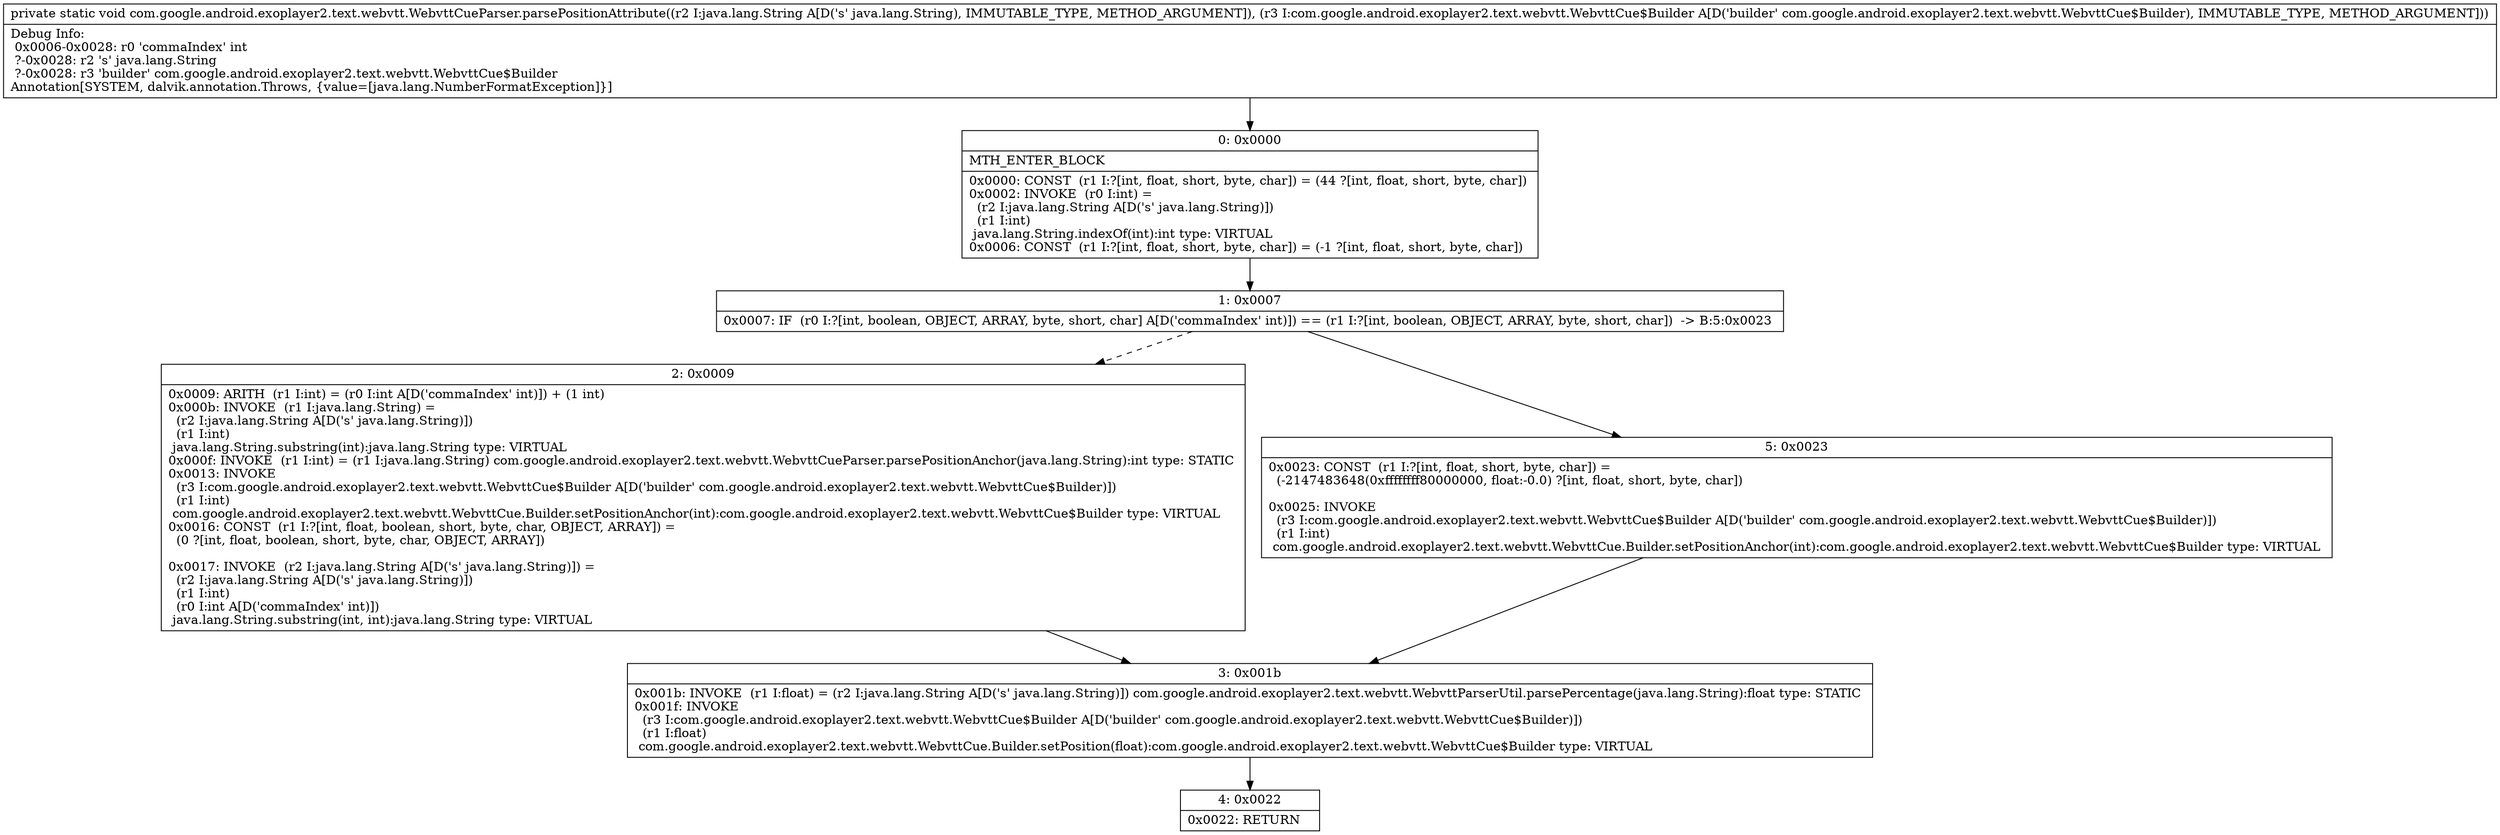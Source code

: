 digraph "CFG forcom.google.android.exoplayer2.text.webvtt.WebvttCueParser.parsePositionAttribute(Ljava\/lang\/String;Lcom\/google\/android\/exoplayer2\/text\/webvtt\/WebvttCue$Builder;)V" {
Node_0 [shape=record,label="{0\:\ 0x0000|MTH_ENTER_BLOCK\l|0x0000: CONST  (r1 I:?[int, float, short, byte, char]) = (44 ?[int, float, short, byte, char]) \l0x0002: INVOKE  (r0 I:int) = \l  (r2 I:java.lang.String A[D('s' java.lang.String)])\l  (r1 I:int)\l java.lang.String.indexOf(int):int type: VIRTUAL \l0x0006: CONST  (r1 I:?[int, float, short, byte, char]) = (\-1 ?[int, float, short, byte, char]) \l}"];
Node_1 [shape=record,label="{1\:\ 0x0007|0x0007: IF  (r0 I:?[int, boolean, OBJECT, ARRAY, byte, short, char] A[D('commaIndex' int)]) == (r1 I:?[int, boolean, OBJECT, ARRAY, byte, short, char])  \-\> B:5:0x0023 \l}"];
Node_2 [shape=record,label="{2\:\ 0x0009|0x0009: ARITH  (r1 I:int) = (r0 I:int A[D('commaIndex' int)]) + (1 int) \l0x000b: INVOKE  (r1 I:java.lang.String) = \l  (r2 I:java.lang.String A[D('s' java.lang.String)])\l  (r1 I:int)\l java.lang.String.substring(int):java.lang.String type: VIRTUAL \l0x000f: INVOKE  (r1 I:int) = (r1 I:java.lang.String) com.google.android.exoplayer2.text.webvtt.WebvttCueParser.parsePositionAnchor(java.lang.String):int type: STATIC \l0x0013: INVOKE  \l  (r3 I:com.google.android.exoplayer2.text.webvtt.WebvttCue$Builder A[D('builder' com.google.android.exoplayer2.text.webvtt.WebvttCue$Builder)])\l  (r1 I:int)\l com.google.android.exoplayer2.text.webvtt.WebvttCue.Builder.setPositionAnchor(int):com.google.android.exoplayer2.text.webvtt.WebvttCue$Builder type: VIRTUAL \l0x0016: CONST  (r1 I:?[int, float, boolean, short, byte, char, OBJECT, ARRAY]) = \l  (0 ?[int, float, boolean, short, byte, char, OBJECT, ARRAY])\l \l0x0017: INVOKE  (r2 I:java.lang.String A[D('s' java.lang.String)]) = \l  (r2 I:java.lang.String A[D('s' java.lang.String)])\l  (r1 I:int)\l  (r0 I:int A[D('commaIndex' int)])\l java.lang.String.substring(int, int):java.lang.String type: VIRTUAL \l}"];
Node_3 [shape=record,label="{3\:\ 0x001b|0x001b: INVOKE  (r1 I:float) = (r2 I:java.lang.String A[D('s' java.lang.String)]) com.google.android.exoplayer2.text.webvtt.WebvttParserUtil.parsePercentage(java.lang.String):float type: STATIC \l0x001f: INVOKE  \l  (r3 I:com.google.android.exoplayer2.text.webvtt.WebvttCue$Builder A[D('builder' com.google.android.exoplayer2.text.webvtt.WebvttCue$Builder)])\l  (r1 I:float)\l com.google.android.exoplayer2.text.webvtt.WebvttCue.Builder.setPosition(float):com.google.android.exoplayer2.text.webvtt.WebvttCue$Builder type: VIRTUAL \l}"];
Node_4 [shape=record,label="{4\:\ 0x0022|0x0022: RETURN   \l}"];
Node_5 [shape=record,label="{5\:\ 0x0023|0x0023: CONST  (r1 I:?[int, float, short, byte, char]) = \l  (\-2147483648(0xffffffff80000000, float:\-0.0) ?[int, float, short, byte, char])\l \l0x0025: INVOKE  \l  (r3 I:com.google.android.exoplayer2.text.webvtt.WebvttCue$Builder A[D('builder' com.google.android.exoplayer2.text.webvtt.WebvttCue$Builder)])\l  (r1 I:int)\l com.google.android.exoplayer2.text.webvtt.WebvttCue.Builder.setPositionAnchor(int):com.google.android.exoplayer2.text.webvtt.WebvttCue$Builder type: VIRTUAL \l}"];
MethodNode[shape=record,label="{private static void com.google.android.exoplayer2.text.webvtt.WebvttCueParser.parsePositionAttribute((r2 I:java.lang.String A[D('s' java.lang.String), IMMUTABLE_TYPE, METHOD_ARGUMENT]), (r3 I:com.google.android.exoplayer2.text.webvtt.WebvttCue$Builder A[D('builder' com.google.android.exoplayer2.text.webvtt.WebvttCue$Builder), IMMUTABLE_TYPE, METHOD_ARGUMENT]))  | Debug Info:\l  0x0006\-0x0028: r0 'commaIndex' int\l  ?\-0x0028: r2 's' java.lang.String\l  ?\-0x0028: r3 'builder' com.google.android.exoplayer2.text.webvtt.WebvttCue$Builder\lAnnotation[SYSTEM, dalvik.annotation.Throws, \{value=[java.lang.NumberFormatException]\}]\l}"];
MethodNode -> Node_0;
Node_0 -> Node_1;
Node_1 -> Node_2[style=dashed];
Node_1 -> Node_5;
Node_2 -> Node_3;
Node_3 -> Node_4;
Node_5 -> Node_3;
}

